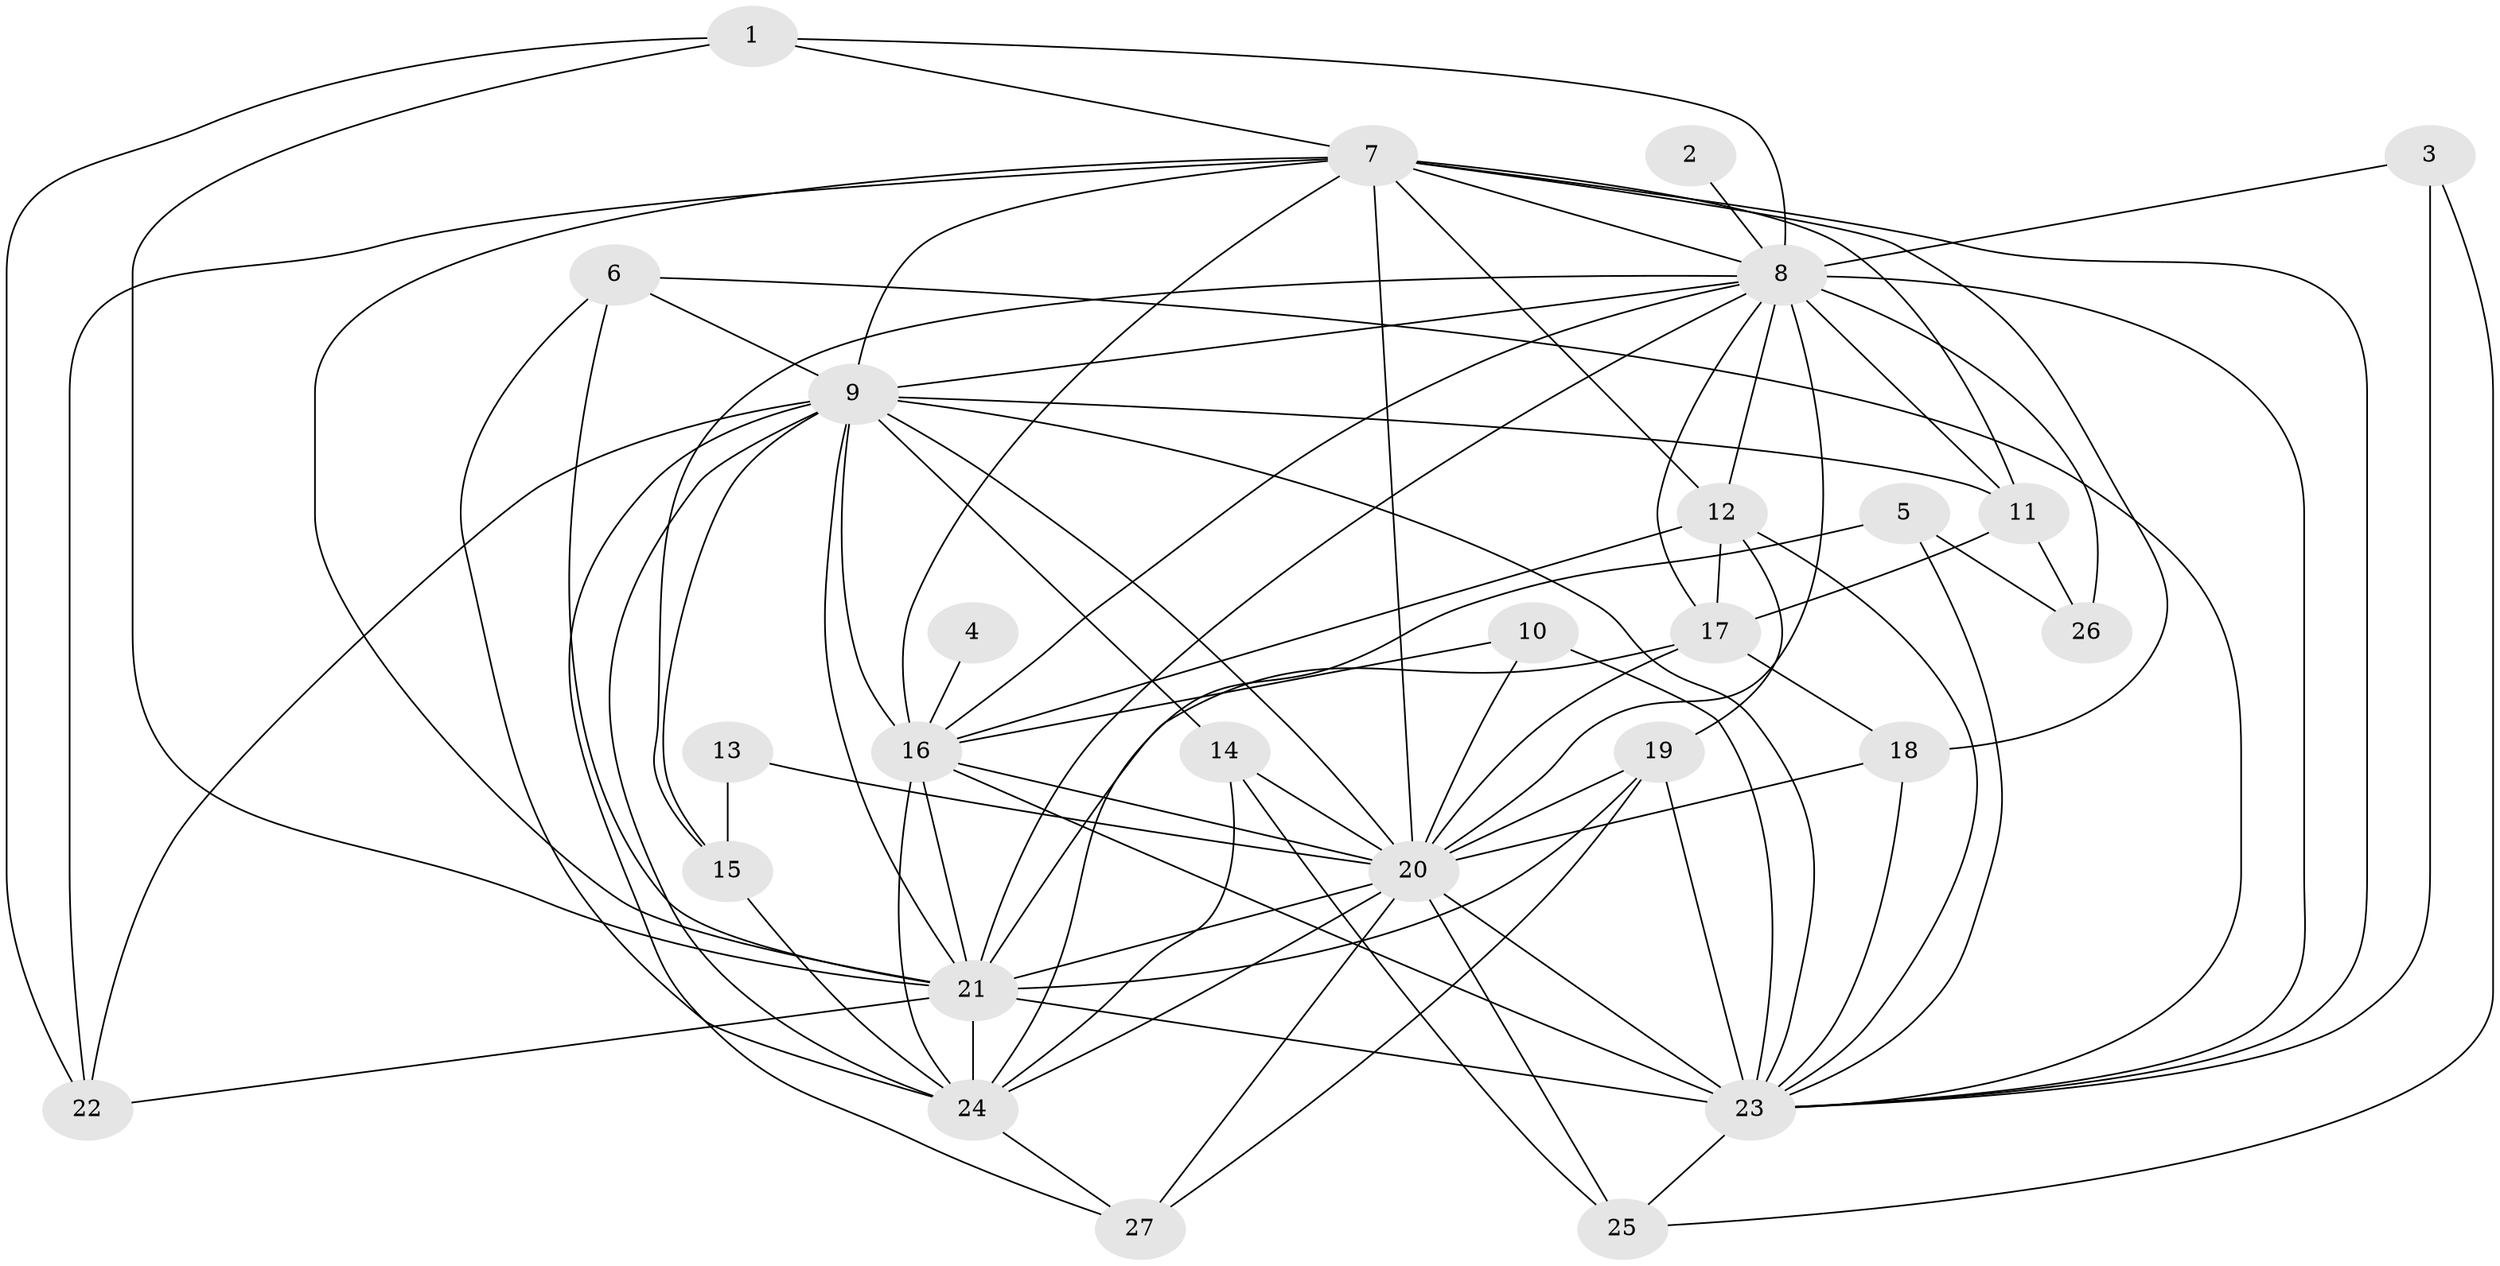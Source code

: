 // original degree distribution, {16: 0.022988505747126436, 18: 0.022988505747126436, 21: 0.011494252873563218, 17: 0.011494252873563218, 19: 0.011494252873563218, 29: 0.011494252873563218, 22: 0.011494252873563218, 14: 0.011494252873563218, 4: 0.10344827586206896, 3: 0.1724137931034483, 2: 0.5517241379310345, 7: 0.022988505747126436, 6: 0.022988505747126436, 5: 0.011494252873563218}
// Generated by graph-tools (version 1.1) at 2025/36/03/04/25 23:36:28]
// undirected, 27 vertices, 84 edges
graph export_dot {
  node [color=gray90,style=filled];
  1;
  2;
  3;
  4;
  5;
  6;
  7;
  8;
  9;
  10;
  11;
  12;
  13;
  14;
  15;
  16;
  17;
  18;
  19;
  20;
  21;
  22;
  23;
  24;
  25;
  26;
  27;
  1 -- 7 [weight=1.0];
  1 -- 8 [weight=1.0];
  1 -- 21 [weight=1.0];
  1 -- 22 [weight=1.0];
  2 -- 8 [weight=1.0];
  3 -- 8 [weight=1.0];
  3 -- 23 [weight=1.0];
  3 -- 25 [weight=1.0];
  4 -- 16 [weight=1.0];
  5 -- 23 [weight=1.0];
  5 -- 24 [weight=1.0];
  5 -- 26 [weight=1.0];
  6 -- 9 [weight=1.0];
  6 -- 21 [weight=1.0];
  6 -- 23 [weight=1.0];
  6 -- 24 [weight=1.0];
  7 -- 8 [weight=2.0];
  7 -- 9 [weight=1.0];
  7 -- 11 [weight=1.0];
  7 -- 12 [weight=1.0];
  7 -- 16 [weight=2.0];
  7 -- 18 [weight=1.0];
  7 -- 20 [weight=3.0];
  7 -- 21 [weight=4.0];
  7 -- 22 [weight=1.0];
  7 -- 23 [weight=2.0];
  8 -- 9 [weight=4.0];
  8 -- 11 [weight=2.0];
  8 -- 12 [weight=1.0];
  8 -- 15 [weight=1.0];
  8 -- 16 [weight=1.0];
  8 -- 17 [weight=1.0];
  8 -- 20 [weight=3.0];
  8 -- 21 [weight=2.0];
  8 -- 23 [weight=6.0];
  8 -- 26 [weight=1.0];
  9 -- 11 [weight=1.0];
  9 -- 14 [weight=1.0];
  9 -- 15 [weight=1.0];
  9 -- 16 [weight=2.0];
  9 -- 20 [weight=2.0];
  9 -- 21 [weight=2.0];
  9 -- 22 [weight=1.0];
  9 -- 23 [weight=2.0];
  9 -- 24 [weight=1.0];
  9 -- 27 [weight=1.0];
  10 -- 16 [weight=2.0];
  10 -- 20 [weight=1.0];
  10 -- 23 [weight=1.0];
  11 -- 17 [weight=1.0];
  11 -- 26 [weight=2.0];
  12 -- 16 [weight=1.0];
  12 -- 17 [weight=1.0];
  12 -- 19 [weight=1.0];
  12 -- 23 [weight=1.0];
  13 -- 15 [weight=1.0];
  13 -- 20 [weight=2.0];
  14 -- 20 [weight=1.0];
  14 -- 24 [weight=1.0];
  14 -- 25 [weight=1.0];
  15 -- 24 [weight=2.0];
  16 -- 20 [weight=2.0];
  16 -- 21 [weight=2.0];
  16 -- 23 [weight=3.0];
  16 -- 24 [weight=1.0];
  17 -- 18 [weight=1.0];
  17 -- 20 [weight=1.0];
  17 -- 21 [weight=1.0];
  18 -- 20 [weight=1.0];
  18 -- 23 [weight=1.0];
  19 -- 20 [weight=1.0];
  19 -- 21 [weight=2.0];
  19 -- 23 [weight=1.0];
  19 -- 27 [weight=1.0];
  20 -- 21 [weight=7.0];
  20 -- 23 [weight=5.0];
  20 -- 24 [weight=1.0];
  20 -- 25 [weight=1.0];
  20 -- 27 [weight=1.0];
  21 -- 22 [weight=1.0];
  21 -- 23 [weight=5.0];
  21 -- 24 [weight=2.0];
  23 -- 25 [weight=1.0];
  24 -- 27 [weight=1.0];
}
